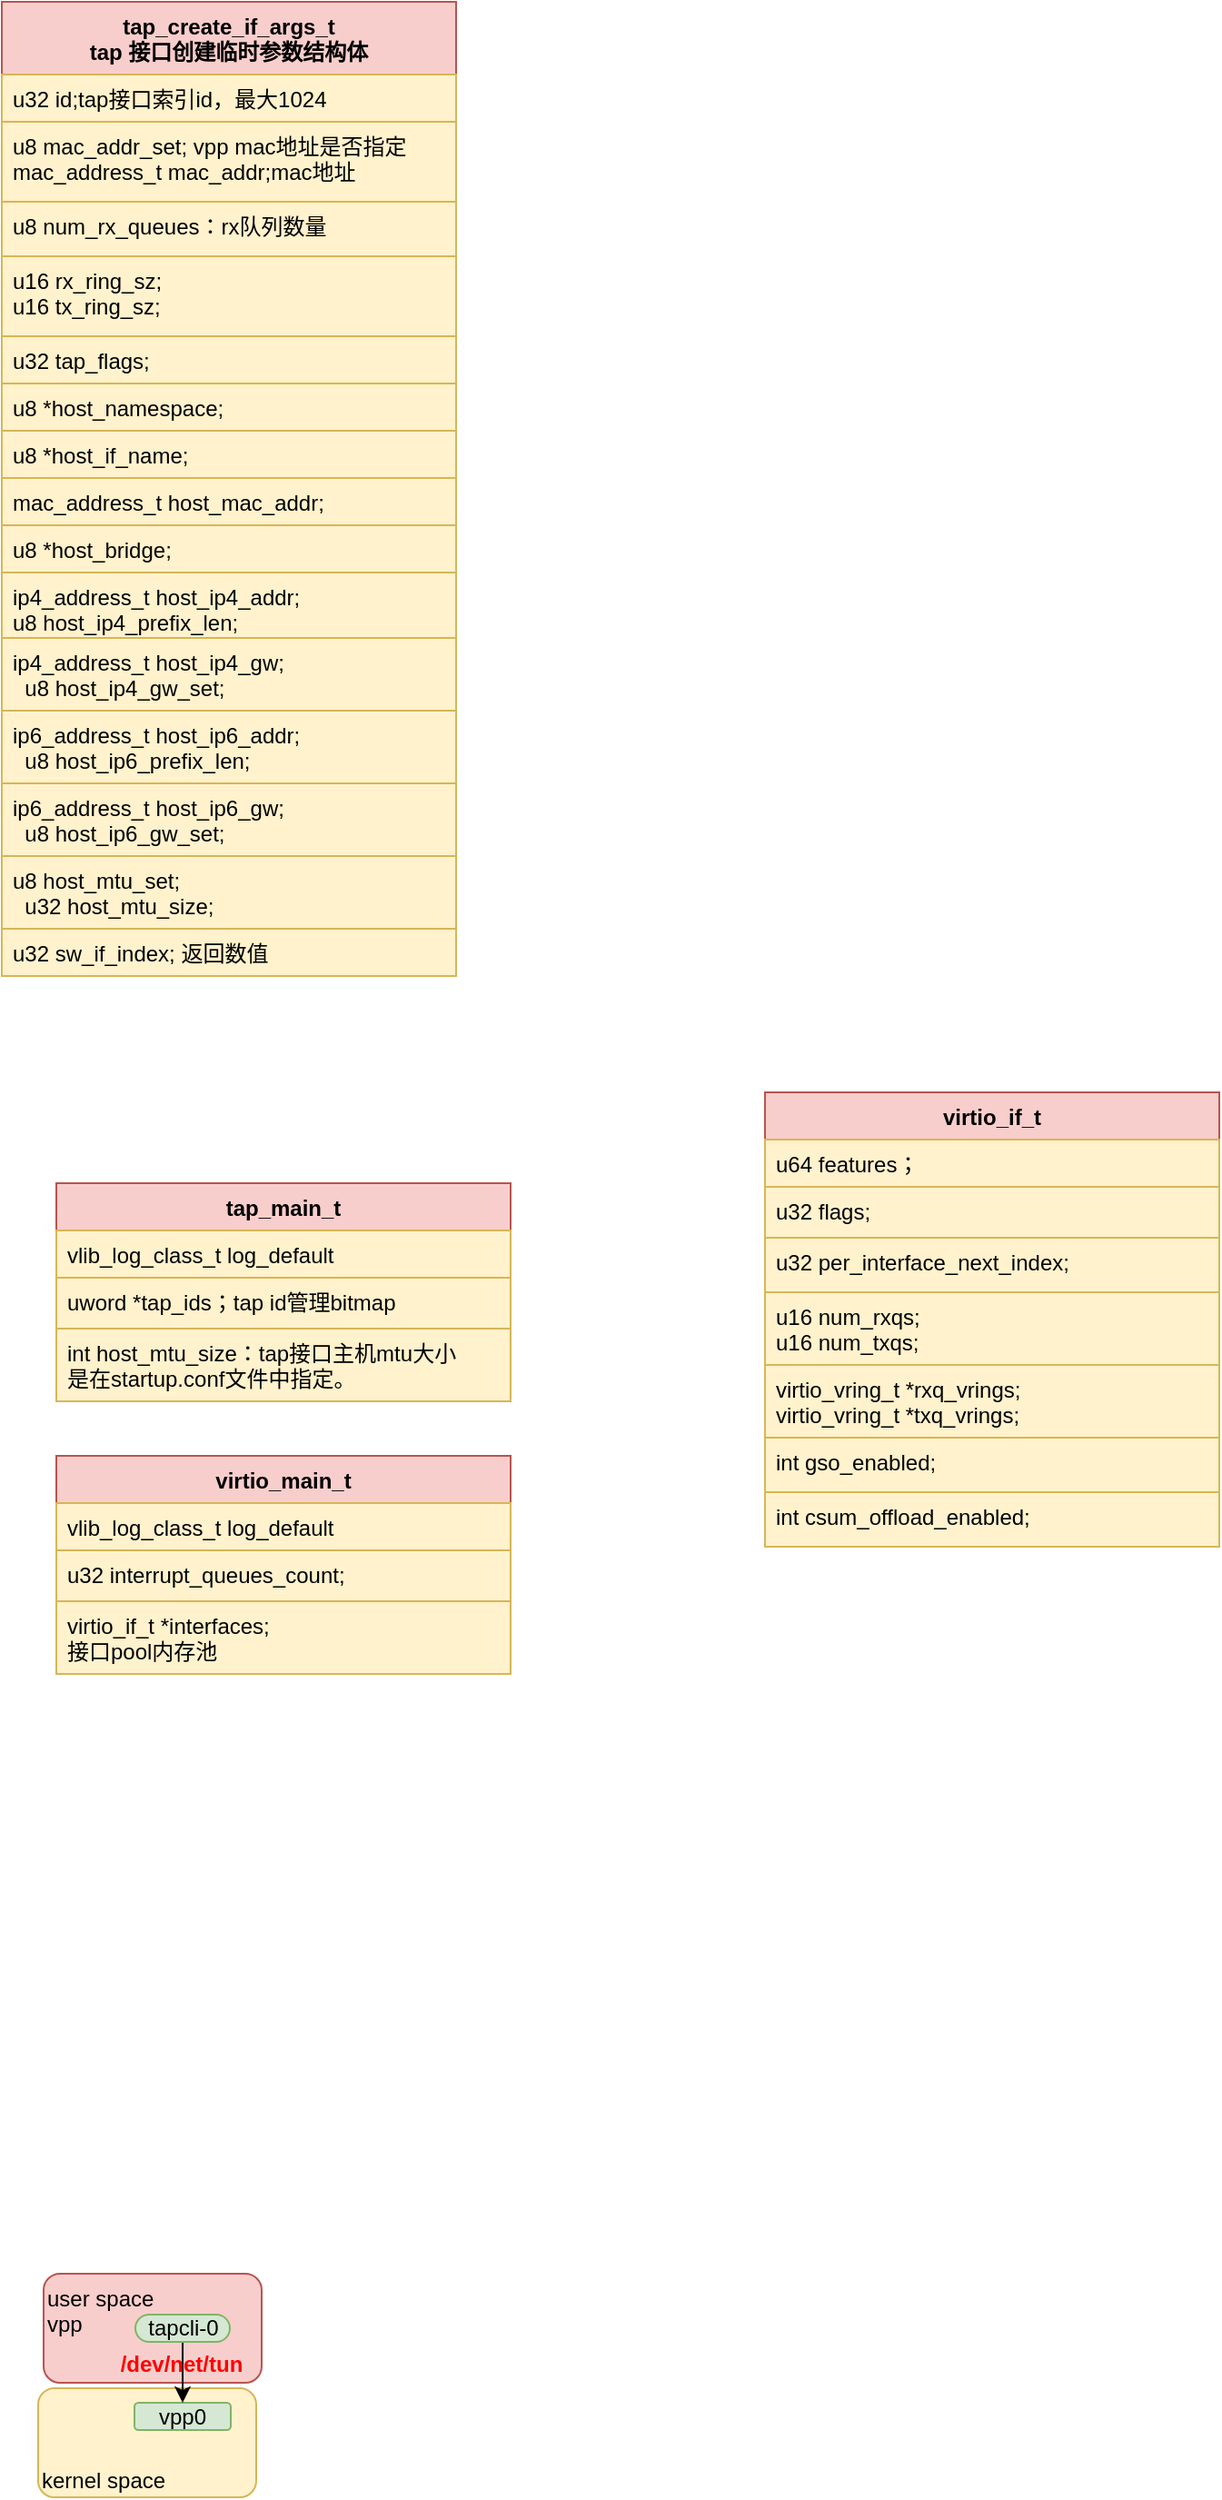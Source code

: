 <mxfile version="15.4.3" type="github">
  <diagram id="8pdUEugthOyUBi60M9Dm" name="Page-1">
    <mxGraphModel dx="782" dy="436" grid="1" gridSize="10" guides="1" tooltips="1" connect="1" arrows="1" fold="1" page="1" pageScale="1" pageWidth="827" pageHeight="1169" math="0" shadow="0">
      <root>
        <mxCell id="0" />
        <mxCell id="1" parent="0" />
        <mxCell id="vImbfQAYYGUwxeGVUVHD-1" value="kernel space" style="rounded=1;whiteSpace=wrap;html=1;align=left;verticalAlign=bottom;fillColor=#fff2cc;strokeColor=#d6b656;" vertex="1" parent="1">
          <mxGeometry x="40" y="1323" width="120" height="60" as="geometry" />
        </mxCell>
        <mxCell id="vImbfQAYYGUwxeGVUVHD-2" value="user space &lt;br&gt;vpp" style="rounded=1;whiteSpace=wrap;html=1;fillColor=#f8cecc;strokeColor=#b85450;align=left;verticalAlign=top;" vertex="1" parent="1">
          <mxGeometry x="43" y="1260" width="120" height="60" as="geometry" />
        </mxCell>
        <mxCell id="vImbfQAYYGUwxeGVUVHD-3" value="vpp0" style="rounded=1;whiteSpace=wrap;html=1;fillColor=#d5e8d4;strokeColor=#82b366;" vertex="1" parent="1">
          <mxGeometry x="93" y="1331" width="53" height="15" as="geometry" />
        </mxCell>
        <mxCell id="vImbfQAYYGUwxeGVUVHD-5" style="edgeStyle=none;rounded=0;orthogonalLoop=1;jettySize=auto;html=1;exitX=0.5;exitY=1;exitDx=0;exitDy=0;entryX=0.5;entryY=0;entryDx=0;entryDy=0;" edge="1" parent="1" source="vImbfQAYYGUwxeGVUVHD-4" target="vImbfQAYYGUwxeGVUVHD-3">
          <mxGeometry relative="1" as="geometry" />
        </mxCell>
        <mxCell id="vImbfQAYYGUwxeGVUVHD-4" value="tapcli-0" style="rounded=1;whiteSpace=wrap;html=1;fillColor=#d5e8d4;strokeColor=#82b366;arcSize=50;" vertex="1" parent="1">
          <mxGeometry x="93.5" y="1282.5" width="52" height="15" as="geometry" />
        </mxCell>
        <mxCell id="vImbfQAYYGUwxeGVUVHD-6" value="/dev/net/tun" style="text;html=1;strokeColor=none;fillColor=none;align=center;verticalAlign=middle;whiteSpace=wrap;rounded=0;fontStyle=1;fontColor=#FF0000;" vertex="1" parent="1">
          <mxGeometry x="78" y="1295" width="82" height="30" as="geometry" />
        </mxCell>
        <mxCell id="vImbfQAYYGUwxeGVUVHD-7" value="tap_create_if_args_t&#xa;tap 接口创建临时参数结构体" style="swimlane;fontStyle=1;align=center;verticalAlign=top;childLayout=stackLayout;horizontal=1;startSize=40;horizontalStack=0;resizeParent=1;resizeParentMax=0;resizeLast=0;collapsible=1;marginBottom=0;fillColor=#f8cecc;strokeColor=#b85450;" vertex="1" parent="1">
          <mxGeometry x="20" y="10" width="250" height="536" as="geometry" />
        </mxCell>
        <mxCell id="vImbfQAYYGUwxeGVUVHD-8" value="u32 id;tap接口索引id，最大1024" style="text;strokeColor=#d6b656;fillColor=#fff2cc;align=left;verticalAlign=top;spacingLeft=4;spacingRight=4;overflow=hidden;rotatable=0;points=[[0,0.5],[1,0.5]];portConstraint=eastwest;" vertex="1" parent="vImbfQAYYGUwxeGVUVHD-7">
          <mxGeometry y="40" width="250" height="26" as="geometry" />
        </mxCell>
        <mxCell id="vImbfQAYYGUwxeGVUVHD-10" value="u8 mac_addr_set; vpp mac地址是否指定&#xa;mac_address_t mac_addr;mac地址" style="text;strokeColor=#d6b656;fillColor=#fff2cc;align=left;verticalAlign=top;spacingLeft=4;spacingRight=4;overflow=hidden;rotatable=0;points=[[0,0.5],[1,0.5]];portConstraint=eastwest;" vertex="1" parent="vImbfQAYYGUwxeGVUVHD-7">
          <mxGeometry y="66" width="250" height="44" as="geometry" />
        </mxCell>
        <mxCell id="vImbfQAYYGUwxeGVUVHD-11" value="u8 num_rx_queues：rx队列数量" style="text;strokeColor=#d6b656;fillColor=#fff2cc;align=left;verticalAlign=top;spacingLeft=4;spacingRight=4;overflow=hidden;rotatable=0;points=[[0,0.5],[1,0.5]];portConstraint=eastwest;" vertex="1" parent="vImbfQAYYGUwxeGVUVHD-7">
          <mxGeometry y="110" width="250" height="30" as="geometry" />
        </mxCell>
        <mxCell id="vImbfQAYYGUwxeGVUVHD-12" value="u16 rx_ring_sz;&#xa;u16 tx_ring_sz;" style="text;strokeColor=#d6b656;fillColor=#fff2cc;align=left;verticalAlign=top;spacingLeft=4;spacingRight=4;overflow=hidden;rotatable=0;points=[[0,0.5],[1,0.5]];portConstraint=eastwest;" vertex="1" parent="vImbfQAYYGUwxeGVUVHD-7">
          <mxGeometry y="140" width="250" height="44" as="geometry" />
        </mxCell>
        <mxCell id="vImbfQAYYGUwxeGVUVHD-13" value="u32 tap_flags;" style="text;strokeColor=#d6b656;fillColor=#fff2cc;align=left;verticalAlign=top;spacingLeft=4;spacingRight=4;overflow=hidden;rotatable=0;points=[[0,0.5],[1,0.5]];portConstraint=eastwest;" vertex="1" parent="vImbfQAYYGUwxeGVUVHD-7">
          <mxGeometry y="184" width="250" height="26" as="geometry" />
        </mxCell>
        <mxCell id="vImbfQAYYGUwxeGVUVHD-14" value="u8 *host_namespace;" style="text;strokeColor=#d6b656;fillColor=#fff2cc;align=left;verticalAlign=top;spacingLeft=4;spacingRight=4;overflow=hidden;rotatable=0;points=[[0,0.5],[1,0.5]];portConstraint=eastwest;" vertex="1" parent="vImbfQAYYGUwxeGVUVHD-7">
          <mxGeometry y="210" width="250" height="26" as="geometry" />
        </mxCell>
        <mxCell id="vImbfQAYYGUwxeGVUVHD-15" value="u8 *host_if_name;" style="text;strokeColor=#d6b656;fillColor=#fff2cc;align=left;verticalAlign=top;spacingLeft=4;spacingRight=4;overflow=hidden;rotatable=0;points=[[0,0.5],[1,0.5]];portConstraint=eastwest;" vertex="1" parent="vImbfQAYYGUwxeGVUVHD-7">
          <mxGeometry y="236" width="250" height="26" as="geometry" />
        </mxCell>
        <mxCell id="vImbfQAYYGUwxeGVUVHD-16" value="mac_address_t host_mac_addr;" style="text;strokeColor=#d6b656;fillColor=#fff2cc;align=left;verticalAlign=top;spacingLeft=4;spacingRight=4;overflow=hidden;rotatable=0;points=[[0,0.5],[1,0.5]];portConstraint=eastwest;" vertex="1" parent="vImbfQAYYGUwxeGVUVHD-7">
          <mxGeometry y="262" width="250" height="26" as="geometry" />
        </mxCell>
        <mxCell id="vImbfQAYYGUwxeGVUVHD-17" value="u8 *host_bridge;" style="text;strokeColor=#d6b656;fillColor=#fff2cc;align=left;verticalAlign=top;spacingLeft=4;spacingRight=4;overflow=hidden;rotatable=0;points=[[0,0.5],[1,0.5]];portConstraint=eastwest;" vertex="1" parent="vImbfQAYYGUwxeGVUVHD-7">
          <mxGeometry y="288" width="250" height="26" as="geometry" />
        </mxCell>
        <mxCell id="vImbfQAYYGUwxeGVUVHD-18" value="ip4_address_t host_ip4_addr;&#xa;u8 host_ip4_prefix_len;" style="text;strokeColor=#d6b656;fillColor=#fff2cc;align=left;verticalAlign=top;spacingLeft=4;spacingRight=4;overflow=hidden;rotatable=0;points=[[0,0.5],[1,0.5]];portConstraint=eastwest;" vertex="1" parent="vImbfQAYYGUwxeGVUVHD-7">
          <mxGeometry y="314" width="250" height="36" as="geometry" />
        </mxCell>
        <mxCell id="vImbfQAYYGUwxeGVUVHD-19" value="ip4_address_t host_ip4_gw;&#xa;  u8 host_ip4_gw_set;" style="text;strokeColor=#d6b656;fillColor=#fff2cc;align=left;verticalAlign=top;spacingLeft=4;spacingRight=4;overflow=hidden;rotatable=0;points=[[0,0.5],[1,0.5]];portConstraint=eastwest;" vertex="1" parent="vImbfQAYYGUwxeGVUVHD-7">
          <mxGeometry y="350" width="250" height="40" as="geometry" />
        </mxCell>
        <mxCell id="vImbfQAYYGUwxeGVUVHD-20" value="ip6_address_t host_ip6_addr;&#xa;  u8 host_ip6_prefix_len;" style="text;strokeColor=#d6b656;fillColor=#fff2cc;align=left;verticalAlign=top;spacingLeft=4;spacingRight=4;overflow=hidden;rotatable=0;points=[[0,0.5],[1,0.5]];portConstraint=eastwest;" vertex="1" parent="vImbfQAYYGUwxeGVUVHD-7">
          <mxGeometry y="390" width="250" height="40" as="geometry" />
        </mxCell>
        <mxCell id="vImbfQAYYGUwxeGVUVHD-22" value="ip6_address_t host_ip6_gw;&#xa;  u8 host_ip6_gw_set;" style="text;strokeColor=#d6b656;fillColor=#fff2cc;align=left;verticalAlign=top;spacingLeft=4;spacingRight=4;overflow=hidden;rotatable=0;points=[[0,0.5],[1,0.5]];portConstraint=eastwest;" vertex="1" parent="vImbfQAYYGUwxeGVUVHD-7">
          <mxGeometry y="430" width="250" height="40" as="geometry" />
        </mxCell>
        <mxCell id="vImbfQAYYGUwxeGVUVHD-21" value="u8 host_mtu_set;&#xa;  u32 host_mtu_size;" style="text;strokeColor=#d6b656;fillColor=#fff2cc;align=left;verticalAlign=top;spacingLeft=4;spacingRight=4;overflow=hidden;rotatable=0;points=[[0,0.5],[1,0.5]];portConstraint=eastwest;" vertex="1" parent="vImbfQAYYGUwxeGVUVHD-7">
          <mxGeometry y="470" width="250" height="40" as="geometry" />
        </mxCell>
        <mxCell id="vImbfQAYYGUwxeGVUVHD-23" value="u32 sw_if_index; 返回数值" style="text;strokeColor=#d6b656;fillColor=#fff2cc;align=left;verticalAlign=top;spacingLeft=4;spacingRight=4;overflow=hidden;rotatable=0;points=[[0,0.5],[1,0.5]];portConstraint=eastwest;" vertex="1" parent="vImbfQAYYGUwxeGVUVHD-7">
          <mxGeometry y="510" width="250" height="26" as="geometry" />
        </mxCell>
        <mxCell id="vImbfQAYYGUwxeGVUVHD-25" value="tap_main_t" style="swimlane;fontStyle=1;align=center;verticalAlign=top;childLayout=stackLayout;horizontal=1;startSize=26;horizontalStack=0;resizeParent=1;resizeParentMax=0;resizeLast=0;collapsible=1;marginBottom=0;fillColor=#f8cecc;strokeColor=#b85450;" vertex="1" parent="1">
          <mxGeometry x="50" y="660" width="250" height="120" as="geometry" />
        </mxCell>
        <mxCell id="vImbfQAYYGUwxeGVUVHD-26" value="vlib_log_class_t log_default" style="text;strokeColor=#d6b656;fillColor=#fff2cc;align=left;verticalAlign=top;spacingLeft=4;spacingRight=4;overflow=hidden;rotatable=0;points=[[0,0.5],[1,0.5]];portConstraint=eastwest;" vertex="1" parent="vImbfQAYYGUwxeGVUVHD-25">
          <mxGeometry y="26" width="250" height="26" as="geometry" />
        </mxCell>
        <mxCell id="vImbfQAYYGUwxeGVUVHD-28" value="uword *tap_ids；tap id管理bitmap" style="text;strokeColor=#d6b656;fillColor=#fff2cc;align=left;verticalAlign=top;spacingLeft=4;spacingRight=4;overflow=hidden;rotatable=0;points=[[0,0.5],[1,0.5]];portConstraint=eastwest;" vertex="1" parent="vImbfQAYYGUwxeGVUVHD-25">
          <mxGeometry y="52" width="250" height="28" as="geometry" />
        </mxCell>
        <mxCell id="vImbfQAYYGUwxeGVUVHD-29" value="int host_mtu_size：tap接口主机mtu大小&#xa;是在startup.conf文件中指定。" style="text;strokeColor=#d6b656;fillColor=#fff2cc;align=left;verticalAlign=top;spacingLeft=4;spacingRight=4;overflow=hidden;rotatable=0;points=[[0,0.5],[1,0.5]];portConstraint=eastwest;" vertex="1" parent="vImbfQAYYGUwxeGVUVHD-25">
          <mxGeometry y="80" width="250" height="40" as="geometry" />
        </mxCell>
        <mxCell id="vImbfQAYYGUwxeGVUVHD-34" value="virtio_main_t" style="swimlane;fontStyle=1;align=center;verticalAlign=top;childLayout=stackLayout;horizontal=1;startSize=26;horizontalStack=0;resizeParent=1;resizeParentMax=0;resizeLast=0;collapsible=1;marginBottom=0;fillColor=#f8cecc;strokeColor=#b85450;" vertex="1" parent="1">
          <mxGeometry x="50" y="810" width="250" height="120" as="geometry" />
        </mxCell>
        <mxCell id="vImbfQAYYGUwxeGVUVHD-35" value="vlib_log_class_t log_default" style="text;strokeColor=#d6b656;fillColor=#fff2cc;align=left;verticalAlign=top;spacingLeft=4;spacingRight=4;overflow=hidden;rotatable=0;points=[[0,0.5],[1,0.5]];portConstraint=eastwest;" vertex="1" parent="vImbfQAYYGUwxeGVUVHD-34">
          <mxGeometry y="26" width="250" height="26" as="geometry" />
        </mxCell>
        <mxCell id="vImbfQAYYGUwxeGVUVHD-36" value="u32 interrupt_queues_count;" style="text;strokeColor=#d6b656;fillColor=#fff2cc;align=left;verticalAlign=top;spacingLeft=4;spacingRight=4;overflow=hidden;rotatable=0;points=[[0,0.5],[1,0.5]];portConstraint=eastwest;" vertex="1" parent="vImbfQAYYGUwxeGVUVHD-34">
          <mxGeometry y="52" width="250" height="28" as="geometry" />
        </mxCell>
        <mxCell id="vImbfQAYYGUwxeGVUVHD-37" value="virtio_if_t *interfaces;&#xa;接口pool内存池" style="text;strokeColor=#d6b656;fillColor=#fff2cc;align=left;verticalAlign=top;spacingLeft=4;spacingRight=4;overflow=hidden;rotatable=0;points=[[0,0.5],[1,0.5]];portConstraint=eastwest;" vertex="1" parent="vImbfQAYYGUwxeGVUVHD-34">
          <mxGeometry y="80" width="250" height="40" as="geometry" />
        </mxCell>
        <mxCell id="vImbfQAYYGUwxeGVUVHD-38" value="virtio_if_t" style="swimlane;fontStyle=1;align=center;verticalAlign=top;childLayout=stackLayout;horizontal=1;startSize=26;horizontalStack=0;resizeParent=1;resizeParentMax=0;resizeLast=0;collapsible=1;marginBottom=0;fillColor=#f8cecc;strokeColor=#b85450;" vertex="1" parent="1">
          <mxGeometry x="440" y="610" width="250" height="250" as="geometry" />
        </mxCell>
        <mxCell id="vImbfQAYYGUwxeGVUVHD-39" value="u64 features；" style="text;strokeColor=#d6b656;fillColor=#fff2cc;align=left;verticalAlign=top;spacingLeft=4;spacingRight=4;overflow=hidden;rotatable=0;points=[[0,0.5],[1,0.5]];portConstraint=eastwest;" vertex="1" parent="vImbfQAYYGUwxeGVUVHD-38">
          <mxGeometry y="26" width="250" height="26" as="geometry" />
        </mxCell>
        <mxCell id="vImbfQAYYGUwxeGVUVHD-40" value="u32 flags;" style="text;strokeColor=#d6b656;fillColor=#fff2cc;align=left;verticalAlign=top;spacingLeft=4;spacingRight=4;overflow=hidden;rotatable=0;points=[[0,0.5],[1,0.5]];portConstraint=eastwest;" vertex="1" parent="vImbfQAYYGUwxeGVUVHD-38">
          <mxGeometry y="52" width="250" height="28" as="geometry" />
        </mxCell>
        <mxCell id="vImbfQAYYGUwxeGVUVHD-41" value="u32 per_interface_next_index;" style="text;strokeColor=#d6b656;fillColor=#fff2cc;align=left;verticalAlign=top;spacingLeft=4;spacingRight=4;overflow=hidden;rotatable=0;points=[[0,0.5],[1,0.5]];portConstraint=eastwest;" vertex="1" parent="vImbfQAYYGUwxeGVUVHD-38">
          <mxGeometry y="80" width="250" height="30" as="geometry" />
        </mxCell>
        <mxCell id="vImbfQAYYGUwxeGVUVHD-42" value="u16 num_rxqs;&#xa;u16 num_txqs;" style="text;strokeColor=#d6b656;fillColor=#fff2cc;align=left;verticalAlign=top;spacingLeft=4;spacingRight=4;overflow=hidden;rotatable=0;points=[[0,0.5],[1,0.5]];portConstraint=eastwest;" vertex="1" parent="vImbfQAYYGUwxeGVUVHD-38">
          <mxGeometry y="110" width="250" height="40" as="geometry" />
        </mxCell>
        <mxCell id="vImbfQAYYGUwxeGVUVHD-43" value="virtio_vring_t *rxq_vrings;&#xa;virtio_vring_t *txq_vrings;" style="text;strokeColor=#d6b656;fillColor=#fff2cc;align=left;verticalAlign=top;spacingLeft=4;spacingRight=4;overflow=hidden;rotatable=0;points=[[0,0.5],[1,0.5]];portConstraint=eastwest;" vertex="1" parent="vImbfQAYYGUwxeGVUVHD-38">
          <mxGeometry y="150" width="250" height="40" as="geometry" />
        </mxCell>
        <mxCell id="vImbfQAYYGUwxeGVUVHD-44" value="int gso_enabled;" style="text;strokeColor=#d6b656;fillColor=#fff2cc;align=left;verticalAlign=top;spacingLeft=4;spacingRight=4;overflow=hidden;rotatable=0;points=[[0,0.5],[1,0.5]];portConstraint=eastwest;" vertex="1" parent="vImbfQAYYGUwxeGVUVHD-38">
          <mxGeometry y="190" width="250" height="30" as="geometry" />
        </mxCell>
        <mxCell id="vImbfQAYYGUwxeGVUVHD-45" value="int csum_offload_enabled;" style="text;strokeColor=#d6b656;fillColor=#fff2cc;align=left;verticalAlign=top;spacingLeft=4;spacingRight=4;overflow=hidden;rotatable=0;points=[[0,0.5],[1,0.5]];portConstraint=eastwest;" vertex="1" parent="vImbfQAYYGUwxeGVUVHD-38">
          <mxGeometry y="220" width="250" height="30" as="geometry" />
        </mxCell>
      </root>
    </mxGraphModel>
  </diagram>
</mxfile>
